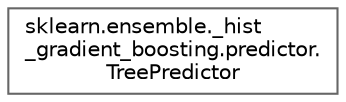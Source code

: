 digraph "Graphical Class Hierarchy"
{
 // LATEX_PDF_SIZE
  bgcolor="transparent";
  edge [fontname=Helvetica,fontsize=10,labelfontname=Helvetica,labelfontsize=10];
  node [fontname=Helvetica,fontsize=10,shape=box,height=0.2,width=0.4];
  rankdir="LR";
  Node0 [id="Node000000",label="sklearn.ensemble._hist\l_gradient_boosting.predictor.\lTreePredictor",height=0.2,width=0.4,color="grey40", fillcolor="white", style="filled",URL="$de/d5b/classsklearn_1_1ensemble_1_1__hist__gradient__boosting_1_1predictor_1_1TreePredictor.html",tooltip=" "];
}
